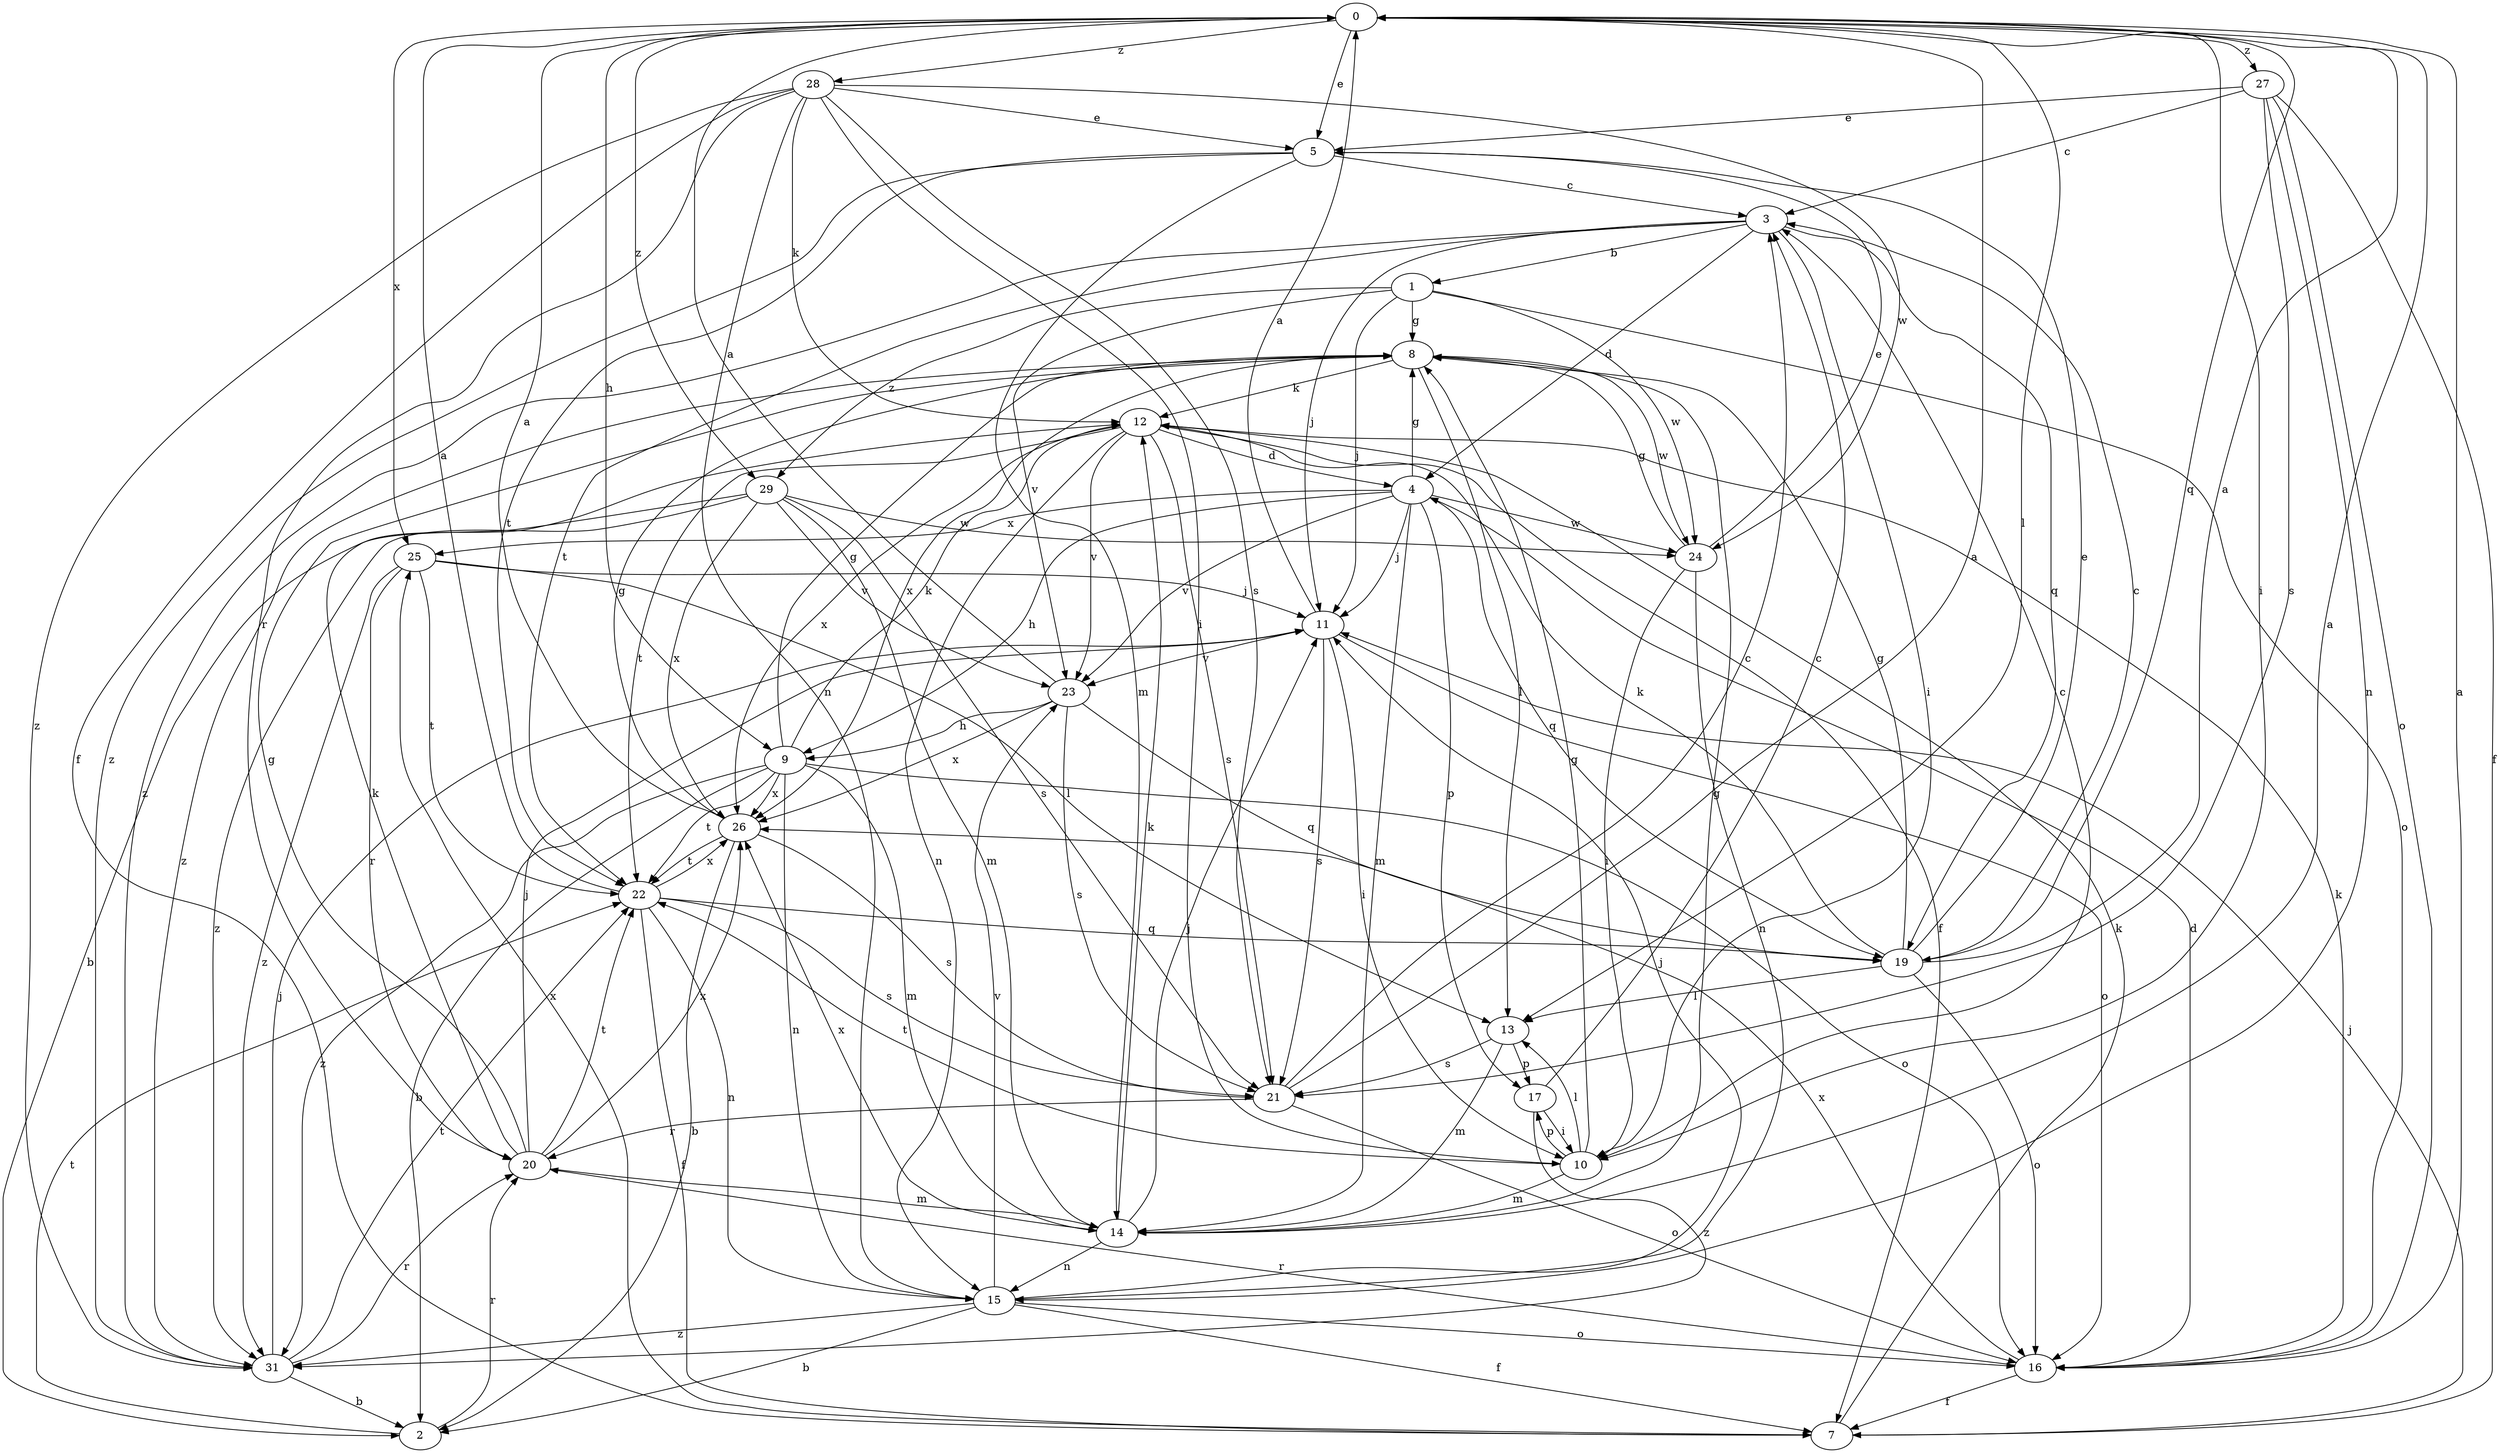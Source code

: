 strict digraph  {
0;
1;
2;
3;
4;
5;
7;
8;
9;
10;
11;
12;
13;
14;
15;
16;
17;
19;
20;
21;
22;
23;
24;
25;
26;
27;
28;
29;
31;
0 -> 5  [label=e];
0 -> 9  [label=h];
0 -> 10  [label=i];
0 -> 13  [label=l];
0 -> 19  [label=q];
0 -> 25  [label=x];
0 -> 27  [label=z];
0 -> 28  [label=z];
0 -> 29  [label=z];
1 -> 8  [label=g];
1 -> 11  [label=j];
1 -> 16  [label=o];
1 -> 23  [label=v];
1 -> 24  [label=w];
1 -> 29  [label=z];
2 -> 20  [label=r];
2 -> 22  [label=t];
3 -> 1  [label=b];
3 -> 4  [label=d];
3 -> 10  [label=i];
3 -> 11  [label=j];
3 -> 19  [label=q];
3 -> 22  [label=t];
3 -> 31  [label=z];
4 -> 8  [label=g];
4 -> 9  [label=h];
4 -> 11  [label=j];
4 -> 14  [label=m];
4 -> 17  [label=p];
4 -> 19  [label=q];
4 -> 23  [label=v];
4 -> 24  [label=w];
4 -> 25  [label=x];
5 -> 3  [label=c];
5 -> 14  [label=m];
5 -> 22  [label=t];
5 -> 31  [label=z];
7 -> 11  [label=j];
7 -> 12  [label=k];
7 -> 25  [label=x];
8 -> 12  [label=k];
8 -> 13  [label=l];
8 -> 24  [label=w];
8 -> 26  [label=x];
8 -> 31  [label=z];
9 -> 2  [label=b];
9 -> 8  [label=g];
9 -> 12  [label=k];
9 -> 14  [label=m];
9 -> 15  [label=n];
9 -> 16  [label=o];
9 -> 22  [label=t];
9 -> 26  [label=x];
9 -> 31  [label=z];
10 -> 3  [label=c];
10 -> 8  [label=g];
10 -> 13  [label=l];
10 -> 14  [label=m];
10 -> 17  [label=p];
10 -> 22  [label=t];
11 -> 0  [label=a];
11 -> 10  [label=i];
11 -> 16  [label=o];
11 -> 21  [label=s];
11 -> 23  [label=v];
12 -> 4  [label=d];
12 -> 7  [label=f];
12 -> 15  [label=n];
12 -> 21  [label=s];
12 -> 22  [label=t];
12 -> 23  [label=v];
12 -> 26  [label=x];
13 -> 14  [label=m];
13 -> 17  [label=p];
13 -> 21  [label=s];
14 -> 0  [label=a];
14 -> 8  [label=g];
14 -> 11  [label=j];
14 -> 12  [label=k];
14 -> 15  [label=n];
14 -> 26  [label=x];
15 -> 2  [label=b];
15 -> 7  [label=f];
15 -> 11  [label=j];
15 -> 16  [label=o];
15 -> 23  [label=v];
15 -> 31  [label=z];
16 -> 0  [label=a];
16 -> 4  [label=d];
16 -> 7  [label=f];
16 -> 12  [label=k];
16 -> 20  [label=r];
16 -> 26  [label=x];
17 -> 3  [label=c];
17 -> 10  [label=i];
17 -> 31  [label=z];
19 -> 0  [label=a];
19 -> 3  [label=c];
19 -> 5  [label=e];
19 -> 8  [label=g];
19 -> 12  [label=k];
19 -> 13  [label=l];
19 -> 16  [label=o];
20 -> 8  [label=g];
20 -> 11  [label=j];
20 -> 12  [label=k];
20 -> 14  [label=m];
20 -> 22  [label=t];
20 -> 26  [label=x];
21 -> 0  [label=a];
21 -> 3  [label=c];
21 -> 16  [label=o];
21 -> 20  [label=r];
22 -> 0  [label=a];
22 -> 7  [label=f];
22 -> 15  [label=n];
22 -> 19  [label=q];
22 -> 21  [label=s];
22 -> 26  [label=x];
23 -> 0  [label=a];
23 -> 9  [label=h];
23 -> 19  [label=q];
23 -> 21  [label=s];
23 -> 26  [label=x];
24 -> 5  [label=e];
24 -> 8  [label=g];
24 -> 10  [label=i];
24 -> 15  [label=n];
25 -> 11  [label=j];
25 -> 13  [label=l];
25 -> 20  [label=r];
25 -> 22  [label=t];
25 -> 31  [label=z];
26 -> 0  [label=a];
26 -> 2  [label=b];
26 -> 8  [label=g];
26 -> 21  [label=s];
26 -> 22  [label=t];
27 -> 3  [label=c];
27 -> 5  [label=e];
27 -> 7  [label=f];
27 -> 15  [label=n];
27 -> 16  [label=o];
27 -> 21  [label=s];
28 -> 5  [label=e];
28 -> 7  [label=f];
28 -> 10  [label=i];
28 -> 12  [label=k];
28 -> 15  [label=n];
28 -> 20  [label=r];
28 -> 21  [label=s];
28 -> 24  [label=w];
28 -> 31  [label=z];
29 -> 2  [label=b];
29 -> 14  [label=m];
29 -> 21  [label=s];
29 -> 23  [label=v];
29 -> 24  [label=w];
29 -> 26  [label=x];
29 -> 31  [label=z];
31 -> 2  [label=b];
31 -> 11  [label=j];
31 -> 20  [label=r];
31 -> 22  [label=t];
}
